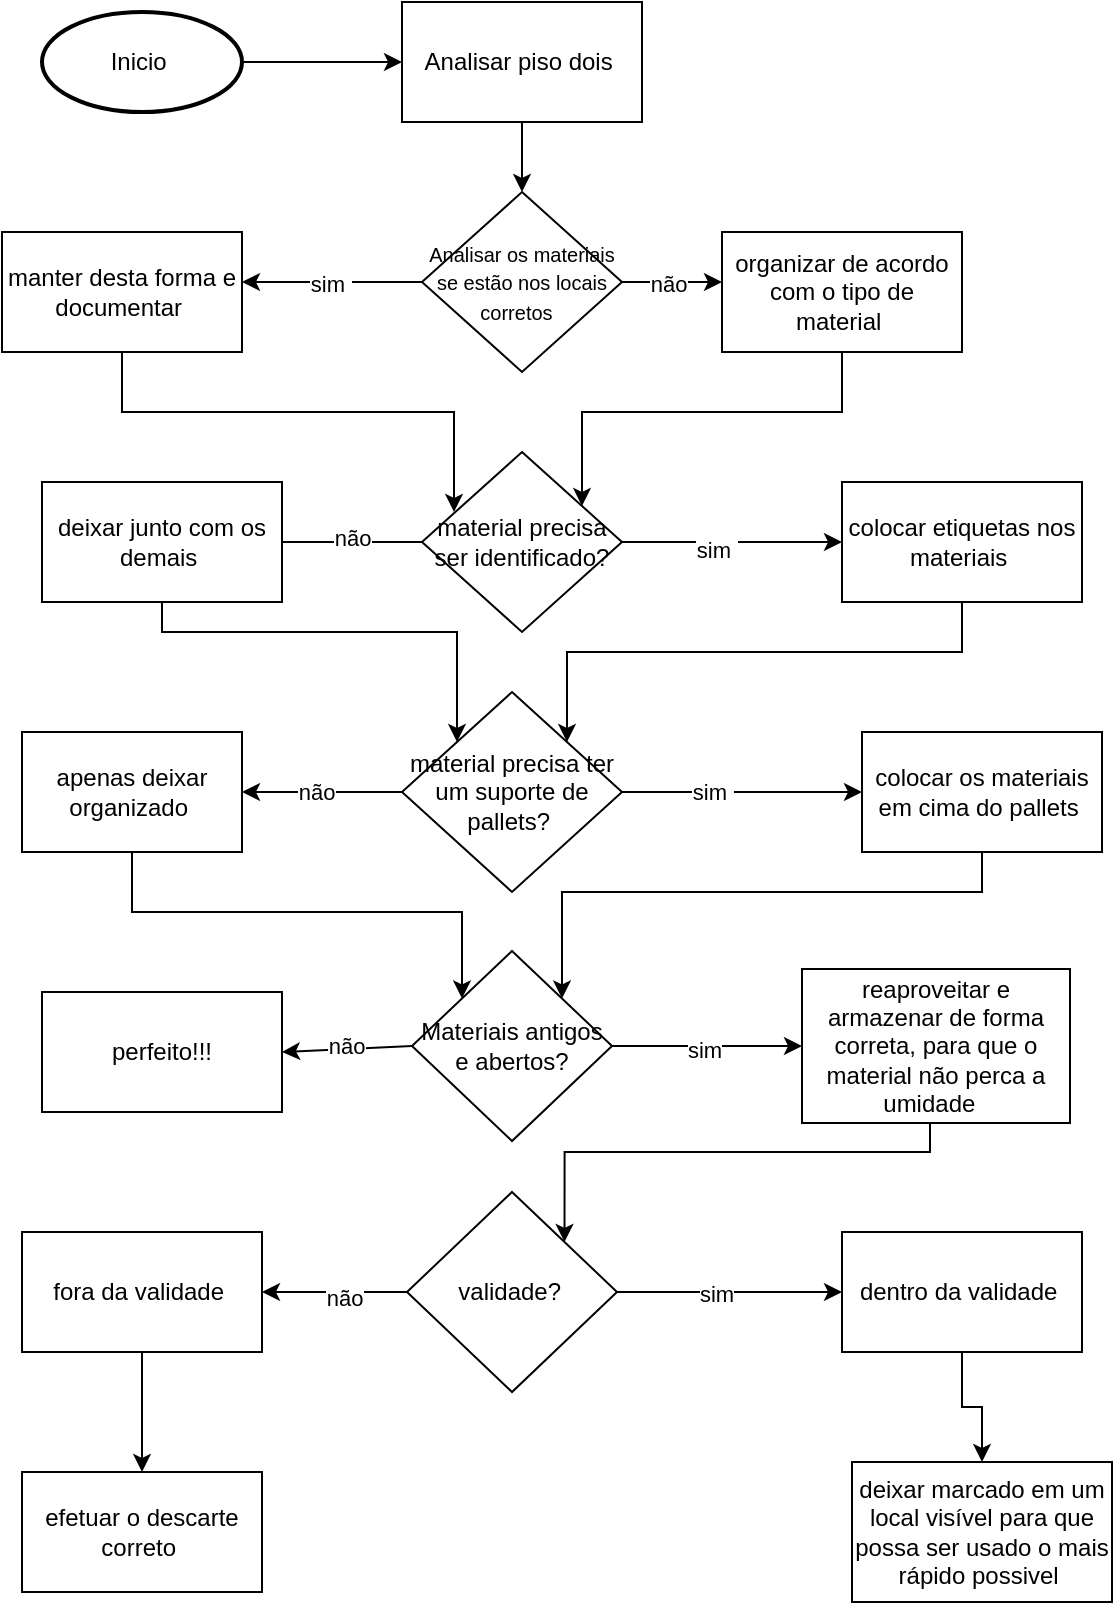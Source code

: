 <mxfile version="23.1.5" type="github">
  <diagram name="Página-1" id="9yMu32MpuAbdIeqK6lV5">
    <mxGraphModel dx="1434" dy="790" grid="1" gridSize="10" guides="1" tooltips="1" connect="1" arrows="1" fold="1" page="1" pageScale="1" pageWidth="827" pageHeight="1169" math="0" shadow="0">
      <root>
        <mxCell id="0" />
        <mxCell id="1" parent="0" />
        <mxCell id="nx1gxkxAw9D206AAHLom-15" style="edgeStyle=orthogonalEdgeStyle;rounded=0;orthogonalLoop=1;jettySize=auto;html=1;entryX=0;entryY=0.5;entryDx=0;entryDy=0;" edge="1" parent="1" source="nx1gxkxAw9D206AAHLom-2" target="nx1gxkxAw9D206AAHLom-3">
          <mxGeometry relative="1" as="geometry" />
        </mxCell>
        <mxCell id="nx1gxkxAw9D206AAHLom-2" value="Inicio&amp;nbsp;" style="strokeWidth=2;html=1;shape=mxgraph.flowchart.start_1;whiteSpace=wrap;" vertex="1" parent="1">
          <mxGeometry x="30" y="20" width="100" height="50" as="geometry" />
        </mxCell>
        <mxCell id="nx1gxkxAw9D206AAHLom-16" style="edgeStyle=orthogonalEdgeStyle;rounded=0;orthogonalLoop=1;jettySize=auto;html=1;entryX=0.5;entryY=0;entryDx=0;entryDy=0;" edge="1" parent="1" source="nx1gxkxAw9D206AAHLom-3" target="nx1gxkxAw9D206AAHLom-4">
          <mxGeometry relative="1" as="geometry" />
        </mxCell>
        <mxCell id="nx1gxkxAw9D206AAHLom-3" value="Analisar piso dois&amp;nbsp;" style="rounded=0;whiteSpace=wrap;html=1;" vertex="1" parent="1">
          <mxGeometry x="210" y="15" width="120" height="60" as="geometry" />
        </mxCell>
        <mxCell id="nx1gxkxAw9D206AAHLom-4" value="&lt;font style=&quot;font-size: 10px;&quot;&gt;Analisar os materiais se estão nos locais corretos&amp;nbsp;&amp;nbsp;&lt;/font&gt;" style="rhombus;whiteSpace=wrap;html=1;" vertex="1" parent="1">
          <mxGeometry x="220" y="110" width="100" height="90" as="geometry" />
        </mxCell>
        <mxCell id="nx1gxkxAw9D206AAHLom-5" value="" style="endArrow=classic;html=1;rounded=0;" edge="1" parent="1" source="nx1gxkxAw9D206AAHLom-4">
          <mxGeometry relative="1" as="geometry">
            <mxPoint x="280" y="155" as="sourcePoint" />
            <mxPoint x="370" y="155" as="targetPoint" />
          </mxGeometry>
        </mxCell>
        <mxCell id="nx1gxkxAw9D206AAHLom-14" value="não" style="edgeLabel;html=1;align=center;verticalAlign=middle;resizable=0;points=[];" vertex="1" connectable="0" parent="nx1gxkxAw9D206AAHLom-5">
          <mxGeometry x="-0.089" y="-1" relative="1" as="geometry">
            <mxPoint as="offset" />
          </mxGeometry>
        </mxCell>
        <mxCell id="nx1gxkxAw9D206AAHLom-9" value="" style="endArrow=classic;html=1;rounded=0;exitX=0;exitY=0.5;exitDx=0;exitDy=0;" edge="1" parent="1" source="nx1gxkxAw9D206AAHLom-4">
          <mxGeometry relative="1" as="geometry">
            <mxPoint x="-20" y="200" as="sourcePoint" />
            <mxPoint x="130" y="155" as="targetPoint" />
            <Array as="points" />
          </mxGeometry>
        </mxCell>
        <mxCell id="nx1gxkxAw9D206AAHLom-13" value="sim&amp;nbsp;" style="edgeLabel;html=1;align=center;verticalAlign=middle;resizable=0;points=[];" vertex="1" connectable="0" parent="nx1gxkxAw9D206AAHLom-9">
          <mxGeometry x="0.022" y="1" relative="1" as="geometry">
            <mxPoint as="offset" />
          </mxGeometry>
        </mxCell>
        <mxCell id="nx1gxkxAw9D206AAHLom-37" style="edgeStyle=orthogonalEdgeStyle;rounded=0;orthogonalLoop=1;jettySize=auto;html=1;" edge="1" parent="1" source="nx1gxkxAw9D206AAHLom-17" target="nx1gxkxAw9D206AAHLom-35">
          <mxGeometry relative="1" as="geometry">
            <Array as="points">
              <mxPoint x="430" y="220" />
              <mxPoint x="300" y="220" />
            </Array>
          </mxGeometry>
        </mxCell>
        <mxCell id="nx1gxkxAw9D206AAHLom-17" value="organizar de acordo com o tipo de material&amp;nbsp;" style="rounded=0;whiteSpace=wrap;html=1;" vertex="1" parent="1">
          <mxGeometry x="370" y="130" width="120" height="60" as="geometry" />
        </mxCell>
        <mxCell id="nx1gxkxAw9D206AAHLom-18" value="manter desta forma e documentar&amp;nbsp;" style="rounded=0;whiteSpace=wrap;html=1;" vertex="1" parent="1">
          <mxGeometry x="10" y="130" width="120" height="60" as="geometry" />
        </mxCell>
        <mxCell id="nx1gxkxAw9D206AAHLom-19" value="material precisa ter um suporte de pallets?&amp;nbsp;" style="rhombus;whiteSpace=wrap;html=1;" vertex="1" parent="1">
          <mxGeometry x="210" y="360" width="110" height="100" as="geometry" />
        </mxCell>
        <mxCell id="nx1gxkxAw9D206AAHLom-22" value="" style="endArrow=classic;html=1;rounded=0;exitX=1;exitY=0.5;exitDx=0;exitDy=0;entryX=0;entryY=0.5;entryDx=0;entryDy=0;" edge="1" parent="1" source="nx1gxkxAw9D206AAHLom-19" target="nx1gxkxAw9D206AAHLom-33">
          <mxGeometry relative="1" as="geometry">
            <mxPoint x="330" y="300" as="sourcePoint" />
            <mxPoint x="450" y="300" as="targetPoint" />
          </mxGeometry>
        </mxCell>
        <mxCell id="nx1gxkxAw9D206AAHLom-26" value="sim&amp;nbsp;" style="edgeLabel;html=1;align=center;verticalAlign=middle;resizable=0;points=[];" vertex="1" connectable="0" parent="nx1gxkxAw9D206AAHLom-22">
          <mxGeometry x="-0.261" relative="1" as="geometry">
            <mxPoint as="offset" />
          </mxGeometry>
        </mxCell>
        <mxCell id="nx1gxkxAw9D206AAHLom-27" value="" style="endArrow=classic;html=1;rounded=0;entryX=1;entryY=0.5;entryDx=0;entryDy=0;exitX=0;exitY=0.5;exitDx=0;exitDy=0;" edge="1" parent="1" source="nx1gxkxAw9D206AAHLom-19" target="nx1gxkxAw9D206AAHLom-32">
          <mxGeometry relative="1" as="geometry">
            <mxPoint x="210" y="300" as="sourcePoint" />
            <mxPoint x="110" y="300" as="targetPoint" />
          </mxGeometry>
        </mxCell>
        <mxCell id="nx1gxkxAw9D206AAHLom-31" value="não" style="edgeLabel;html=1;align=center;verticalAlign=middle;resizable=0;points=[];" vertex="1" connectable="0" parent="nx1gxkxAw9D206AAHLom-27">
          <mxGeometry x="0.08" y="5" relative="1" as="geometry">
            <mxPoint y="-5" as="offset" />
          </mxGeometry>
        </mxCell>
        <mxCell id="nx1gxkxAw9D206AAHLom-68" style="edgeStyle=orthogonalEdgeStyle;rounded=0;orthogonalLoop=1;jettySize=auto;html=1;entryX=0;entryY=0;entryDx=0;entryDy=0;" edge="1" parent="1" source="nx1gxkxAw9D206AAHLom-32" target="nx1gxkxAw9D206AAHLom-53">
          <mxGeometry relative="1" as="geometry">
            <Array as="points">
              <mxPoint x="75" y="470" />
              <mxPoint x="240" y="470" />
            </Array>
          </mxGeometry>
        </mxCell>
        <mxCell id="nx1gxkxAw9D206AAHLom-32" value="apenas deixar organizado&amp;nbsp;" style="rounded=0;whiteSpace=wrap;html=1;" vertex="1" parent="1">
          <mxGeometry x="20" y="380" width="110" height="60" as="geometry" />
        </mxCell>
        <mxCell id="nx1gxkxAw9D206AAHLom-69" style="edgeStyle=orthogonalEdgeStyle;rounded=0;orthogonalLoop=1;jettySize=auto;html=1;entryX=1;entryY=0;entryDx=0;entryDy=0;" edge="1" parent="1" source="nx1gxkxAw9D206AAHLom-33" target="nx1gxkxAw9D206AAHLom-53">
          <mxGeometry relative="1" as="geometry">
            <Array as="points">
              <mxPoint x="500" y="460" />
              <mxPoint x="290" y="460" />
            </Array>
          </mxGeometry>
        </mxCell>
        <mxCell id="nx1gxkxAw9D206AAHLom-33" value="colocar os materiais em cima do pallets&amp;nbsp;" style="rounded=0;whiteSpace=wrap;html=1;" vertex="1" parent="1">
          <mxGeometry x="440" y="380" width="120" height="60" as="geometry" />
        </mxCell>
        <mxCell id="nx1gxkxAw9D206AAHLom-35" value="material precisa ser identificado?" style="rhombus;whiteSpace=wrap;html=1;" vertex="1" parent="1">
          <mxGeometry x="220" y="240" width="100" height="90" as="geometry" />
        </mxCell>
        <mxCell id="nx1gxkxAw9D206AAHLom-36" style="edgeStyle=orthogonalEdgeStyle;rounded=0;orthogonalLoop=1;jettySize=auto;html=1;entryX=0.16;entryY=0.333;entryDx=0;entryDy=0;entryPerimeter=0;" edge="1" parent="1" source="nx1gxkxAw9D206AAHLom-18" target="nx1gxkxAw9D206AAHLom-35">
          <mxGeometry relative="1" as="geometry">
            <Array as="points">
              <mxPoint x="70" y="220" />
              <mxPoint x="236" y="220" />
            </Array>
          </mxGeometry>
        </mxCell>
        <mxCell id="nx1gxkxAw9D206AAHLom-38" value="" style="endArrow=classic;html=1;rounded=0;exitX=1;exitY=0.5;exitDx=0;exitDy=0;" edge="1" parent="1" source="nx1gxkxAw9D206AAHLom-35">
          <mxGeometry relative="1" as="geometry">
            <mxPoint x="320" y="290" as="sourcePoint" />
            <mxPoint x="430" y="285" as="targetPoint" />
          </mxGeometry>
        </mxCell>
        <mxCell id="nx1gxkxAw9D206AAHLom-42" value="sim&amp;nbsp;" style="edgeLabel;html=1;align=center;verticalAlign=middle;resizable=0;points=[];" vertex="1" connectable="0" parent="nx1gxkxAw9D206AAHLom-38">
          <mxGeometry x="-0.15" y="-4" relative="1" as="geometry">
            <mxPoint as="offset" />
          </mxGeometry>
        </mxCell>
        <mxCell id="nx1gxkxAw9D206AAHLom-43" value="" style="endArrow=classic;html=1;rounded=0;exitX=0;exitY=0.5;exitDx=0;exitDy=0;" edge="1" parent="1" source="nx1gxkxAw9D206AAHLom-35">
          <mxGeometry relative="1" as="geometry">
            <mxPoint x="-30" y="330" as="sourcePoint" />
            <mxPoint x="140" y="285" as="targetPoint" />
          </mxGeometry>
        </mxCell>
        <mxCell id="nx1gxkxAw9D206AAHLom-47" value="não" style="edgeLabel;html=1;align=center;verticalAlign=middle;resizable=0;points=[];" vertex="1" connectable="0" parent="nx1gxkxAw9D206AAHLom-43">
          <mxGeometry x="-0.125" y="-2" relative="1" as="geometry">
            <mxPoint as="offset" />
          </mxGeometry>
        </mxCell>
        <mxCell id="nx1gxkxAw9D206AAHLom-52" style="edgeStyle=orthogonalEdgeStyle;rounded=0;orthogonalLoop=1;jettySize=auto;html=1;entryX=1;entryY=0;entryDx=0;entryDy=0;" edge="1" parent="1" source="nx1gxkxAw9D206AAHLom-48" target="nx1gxkxAw9D206AAHLom-19">
          <mxGeometry relative="1" as="geometry">
            <Array as="points">
              <mxPoint x="490" y="340" />
              <mxPoint x="293" y="340" />
            </Array>
          </mxGeometry>
        </mxCell>
        <mxCell id="nx1gxkxAw9D206AAHLom-48" value="colocar etiquetas nos materiais&amp;nbsp;" style="rounded=0;whiteSpace=wrap;html=1;" vertex="1" parent="1">
          <mxGeometry x="430" y="255" width="120" height="60" as="geometry" />
        </mxCell>
        <mxCell id="nx1gxkxAw9D206AAHLom-51" style="edgeStyle=orthogonalEdgeStyle;rounded=0;orthogonalLoop=1;jettySize=auto;html=1;entryX=0;entryY=0;entryDx=0;entryDy=0;" edge="1" parent="1" source="nx1gxkxAw9D206AAHLom-49" target="nx1gxkxAw9D206AAHLom-19">
          <mxGeometry relative="1" as="geometry">
            <Array as="points">
              <mxPoint x="90" y="330" />
              <mxPoint x="238" y="330" />
            </Array>
          </mxGeometry>
        </mxCell>
        <mxCell id="nx1gxkxAw9D206AAHLom-49" value="deixar junto com os demais&amp;nbsp;" style="rounded=0;whiteSpace=wrap;html=1;" vertex="1" parent="1">
          <mxGeometry x="30" y="255" width="120" height="60" as="geometry" />
        </mxCell>
        <mxCell id="nx1gxkxAw9D206AAHLom-53" value="Materiais antigos e abertos?" style="rhombus;whiteSpace=wrap;html=1;" vertex="1" parent="1">
          <mxGeometry x="215" y="489.5" width="100" height="95" as="geometry" />
        </mxCell>
        <mxCell id="nx1gxkxAw9D206AAHLom-87" style="edgeStyle=orthogonalEdgeStyle;rounded=0;orthogonalLoop=1;jettySize=auto;html=1;entryX=1;entryY=0;entryDx=0;entryDy=0;" edge="1" parent="1" source="nx1gxkxAw9D206AAHLom-54" target="nx1gxkxAw9D206AAHLom-70">
          <mxGeometry relative="1" as="geometry">
            <Array as="points">
              <mxPoint x="474" y="590" />
              <mxPoint x="291" y="590" />
            </Array>
          </mxGeometry>
        </mxCell>
        <mxCell id="nx1gxkxAw9D206AAHLom-54" value="reaproveitar e armazenar de forma correta, para que o material não perca a umidade&amp;nbsp;&amp;nbsp;" style="rounded=0;whiteSpace=wrap;html=1;" vertex="1" parent="1">
          <mxGeometry x="410" y="498.5" width="134" height="77" as="geometry" />
        </mxCell>
        <mxCell id="nx1gxkxAw9D206AAHLom-55" value="" style="endArrow=classic;html=1;rounded=0;exitX=1;exitY=0.5;exitDx=0;exitDy=0;entryX=0;entryY=0.5;entryDx=0;entryDy=0;" edge="1" parent="1" source="nx1gxkxAw9D206AAHLom-53" target="nx1gxkxAw9D206AAHLom-54">
          <mxGeometry relative="1" as="geometry">
            <mxPoint x="310" y="540" as="sourcePoint" />
            <mxPoint x="410" y="540" as="targetPoint" />
          </mxGeometry>
        </mxCell>
        <mxCell id="nx1gxkxAw9D206AAHLom-61" value="sim" style="edgeLabel;html=1;align=center;verticalAlign=middle;resizable=0;points=[];" vertex="1" connectable="0" parent="nx1gxkxAw9D206AAHLom-55">
          <mxGeometry x="-0.03" y="-2" relative="1" as="geometry">
            <mxPoint as="offset" />
          </mxGeometry>
        </mxCell>
        <mxCell id="nx1gxkxAw9D206AAHLom-62" value="" style="endArrow=classic;html=1;rounded=0;exitX=0;exitY=0.5;exitDx=0;exitDy=0;entryX=1;entryY=0.5;entryDx=0;entryDy=0;entryPerimeter=0;" edge="1" parent="1" source="nx1gxkxAw9D206AAHLom-53" target="nx1gxkxAw9D206AAHLom-67">
          <mxGeometry relative="1" as="geometry">
            <mxPoint x="120" y="610" as="sourcePoint" />
            <mxPoint x="150" y="540" as="targetPoint" />
          </mxGeometry>
        </mxCell>
        <mxCell id="nx1gxkxAw9D206AAHLom-66" value="não" style="edgeLabel;html=1;align=center;verticalAlign=middle;resizable=0;points=[];" vertex="1" connectable="0" parent="nx1gxkxAw9D206AAHLom-62">
          <mxGeometry x="0.022" y="4" relative="1" as="geometry">
            <mxPoint y="-6" as="offset" />
          </mxGeometry>
        </mxCell>
        <mxCell id="nx1gxkxAw9D206AAHLom-67" value="perfeito!!!" style="rounded=0;whiteSpace=wrap;html=1;" vertex="1" parent="1">
          <mxGeometry x="30" y="510" width="120" height="60" as="geometry" />
        </mxCell>
        <mxCell id="nx1gxkxAw9D206AAHLom-70" value="validade?&amp;nbsp;" style="rhombus;whiteSpace=wrap;html=1;" vertex="1" parent="1">
          <mxGeometry x="212.5" y="610" width="105" height="100" as="geometry" />
        </mxCell>
        <mxCell id="nx1gxkxAw9D206AAHLom-71" value="" style="endArrow=classic;html=1;rounded=0;exitX=1;exitY=0.5;exitDx=0;exitDy=0;" edge="1" parent="1" source="nx1gxkxAw9D206AAHLom-70">
          <mxGeometry relative="1" as="geometry">
            <mxPoint x="320" y="660" as="sourcePoint" />
            <mxPoint x="430" y="660" as="targetPoint" />
          </mxGeometry>
        </mxCell>
        <mxCell id="nx1gxkxAw9D206AAHLom-75" value="sim" style="edgeLabel;html=1;align=center;verticalAlign=middle;resizable=0;points=[];" vertex="1" connectable="0" parent="nx1gxkxAw9D206AAHLom-71">
          <mxGeometry x="-0.12" y="-1" relative="1" as="geometry">
            <mxPoint as="offset" />
          </mxGeometry>
        </mxCell>
        <mxCell id="nx1gxkxAw9D206AAHLom-80" style="edgeStyle=orthogonalEdgeStyle;rounded=0;orthogonalLoop=1;jettySize=auto;html=1;" edge="1" parent="1" source="nx1gxkxAw9D206AAHLom-76" target="nx1gxkxAw9D206AAHLom-79">
          <mxGeometry relative="1" as="geometry" />
        </mxCell>
        <mxCell id="nx1gxkxAw9D206AAHLom-76" value="dentro da validade&amp;nbsp;" style="rounded=0;whiteSpace=wrap;html=1;" vertex="1" parent="1">
          <mxGeometry x="430" y="630" width="120" height="60" as="geometry" />
        </mxCell>
        <mxCell id="nx1gxkxAw9D206AAHLom-81" style="edgeStyle=orthogonalEdgeStyle;rounded=0;orthogonalLoop=1;jettySize=auto;html=1;entryX=0.5;entryY=0;entryDx=0;entryDy=0;" edge="1" parent="1" source="nx1gxkxAw9D206AAHLom-77" target="nx1gxkxAw9D206AAHLom-78">
          <mxGeometry relative="1" as="geometry" />
        </mxCell>
        <mxCell id="nx1gxkxAw9D206AAHLom-77" value="fora da validade&amp;nbsp;" style="rounded=0;whiteSpace=wrap;html=1;" vertex="1" parent="1">
          <mxGeometry x="20" y="630" width="120" height="60" as="geometry" />
        </mxCell>
        <mxCell id="nx1gxkxAw9D206AAHLom-78" value="efetuar o descarte correto&amp;nbsp;" style="rounded=0;whiteSpace=wrap;html=1;" vertex="1" parent="1">
          <mxGeometry x="20" y="750" width="120" height="60" as="geometry" />
        </mxCell>
        <mxCell id="nx1gxkxAw9D206AAHLom-79" value="deixar marcado em um local visível para que possa ser usado o mais rápido possivel&amp;nbsp;" style="rounded=0;whiteSpace=wrap;html=1;" vertex="1" parent="1">
          <mxGeometry x="435" y="745" width="130" height="70" as="geometry" />
        </mxCell>
        <mxCell id="nx1gxkxAw9D206AAHLom-82" value="" style="endArrow=classic;html=1;rounded=0;exitX=0;exitY=0.5;exitDx=0;exitDy=0;entryX=1;entryY=0.5;entryDx=0;entryDy=0;" edge="1" parent="1" source="nx1gxkxAw9D206AAHLom-70" target="nx1gxkxAw9D206AAHLom-77">
          <mxGeometry relative="1" as="geometry">
            <mxPoint x="170" y="740" as="sourcePoint" />
            <mxPoint x="330" y="740" as="targetPoint" />
          </mxGeometry>
        </mxCell>
        <mxCell id="nx1gxkxAw9D206AAHLom-86" value="não" style="edgeLabel;html=1;align=center;verticalAlign=middle;resizable=0;points=[];" vertex="1" connectable="0" parent="nx1gxkxAw9D206AAHLom-82">
          <mxGeometry x="-0.103" y="3" relative="1" as="geometry">
            <mxPoint x="1" as="offset" />
          </mxGeometry>
        </mxCell>
      </root>
    </mxGraphModel>
  </diagram>
</mxfile>
